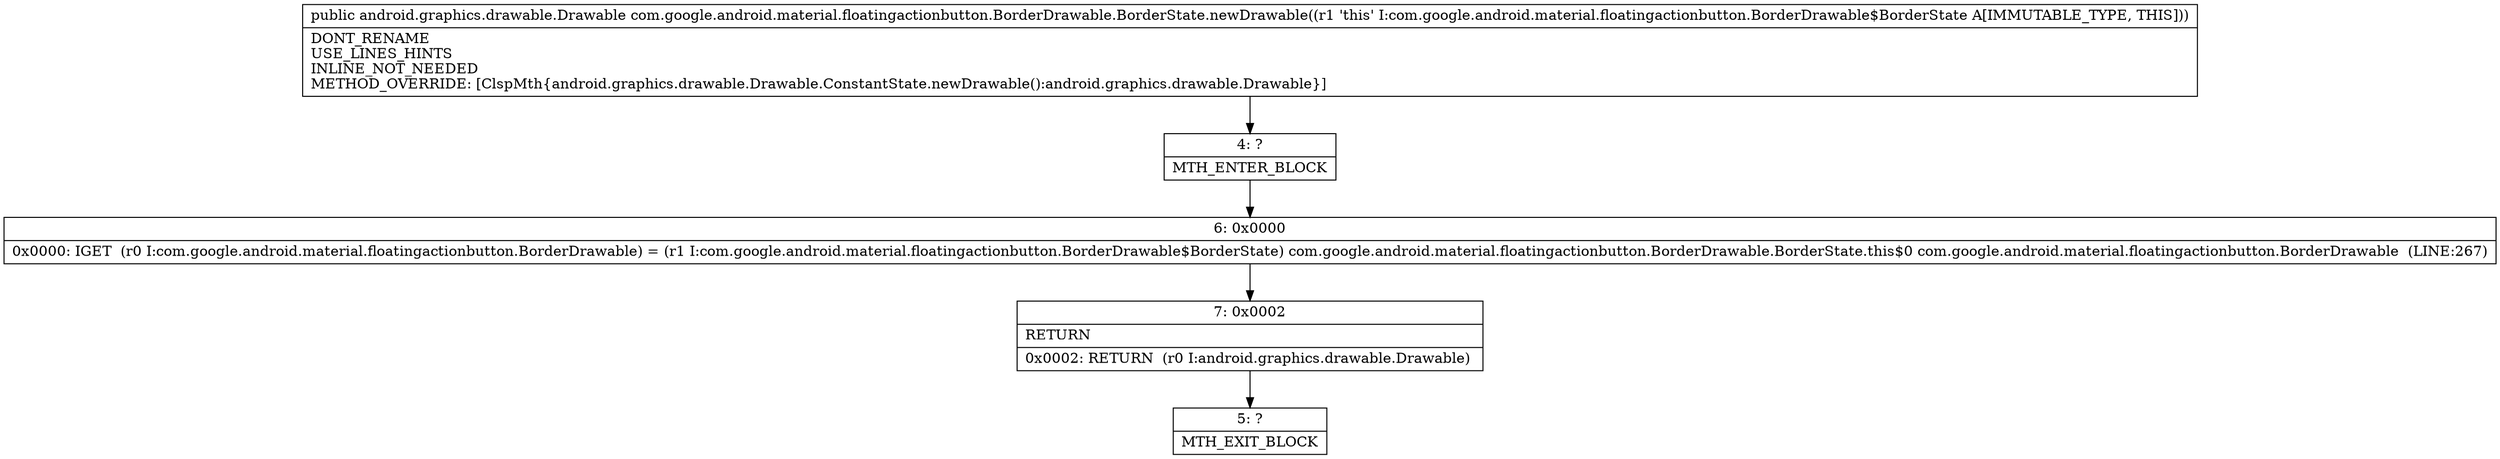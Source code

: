 digraph "CFG forcom.google.android.material.floatingactionbutton.BorderDrawable.BorderState.newDrawable()Landroid\/graphics\/drawable\/Drawable;" {
Node_4 [shape=record,label="{4\:\ ?|MTH_ENTER_BLOCK\l}"];
Node_6 [shape=record,label="{6\:\ 0x0000|0x0000: IGET  (r0 I:com.google.android.material.floatingactionbutton.BorderDrawable) = (r1 I:com.google.android.material.floatingactionbutton.BorderDrawable$BorderState) com.google.android.material.floatingactionbutton.BorderDrawable.BorderState.this$0 com.google.android.material.floatingactionbutton.BorderDrawable  (LINE:267)\l}"];
Node_7 [shape=record,label="{7\:\ 0x0002|RETURN\l|0x0002: RETURN  (r0 I:android.graphics.drawable.Drawable) \l}"];
Node_5 [shape=record,label="{5\:\ ?|MTH_EXIT_BLOCK\l}"];
MethodNode[shape=record,label="{public android.graphics.drawable.Drawable com.google.android.material.floatingactionbutton.BorderDrawable.BorderState.newDrawable((r1 'this' I:com.google.android.material.floatingactionbutton.BorderDrawable$BorderState A[IMMUTABLE_TYPE, THIS]))  | DONT_RENAME\lUSE_LINES_HINTS\lINLINE_NOT_NEEDED\lMETHOD_OVERRIDE: [ClspMth\{android.graphics.drawable.Drawable.ConstantState.newDrawable():android.graphics.drawable.Drawable\}]\l}"];
MethodNode -> Node_4;Node_4 -> Node_6;
Node_6 -> Node_7;
Node_7 -> Node_5;
}

